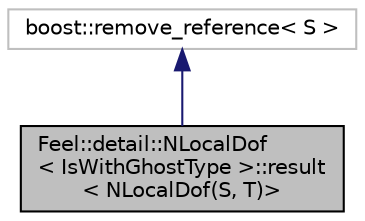 digraph "Feel::detail::NLocalDof&lt; IsWithGhostType &gt;::result&lt; NLocalDof(S, T)&gt;"
{
 // LATEX_PDF_SIZE
  edge [fontname="Helvetica",fontsize="10",labelfontname="Helvetica",labelfontsize="10"];
  node [fontname="Helvetica",fontsize="10",shape=record];
  Node1 [label="Feel::detail::NLocalDof\l\< IsWithGhostType \>::result\l\< NLocalDof(S, T)\>",height=0.2,width=0.4,color="black", fillcolor="grey75", style="filled", fontcolor="black",tooltip=" "];
  Node2 -> Node1 [dir="back",color="midnightblue",fontsize="10",style="solid",fontname="Helvetica"];
  Node2 [label="boost::remove_reference\< S \>",height=0.2,width=0.4,color="grey75", fillcolor="white", style="filled",tooltip=" "];
}
